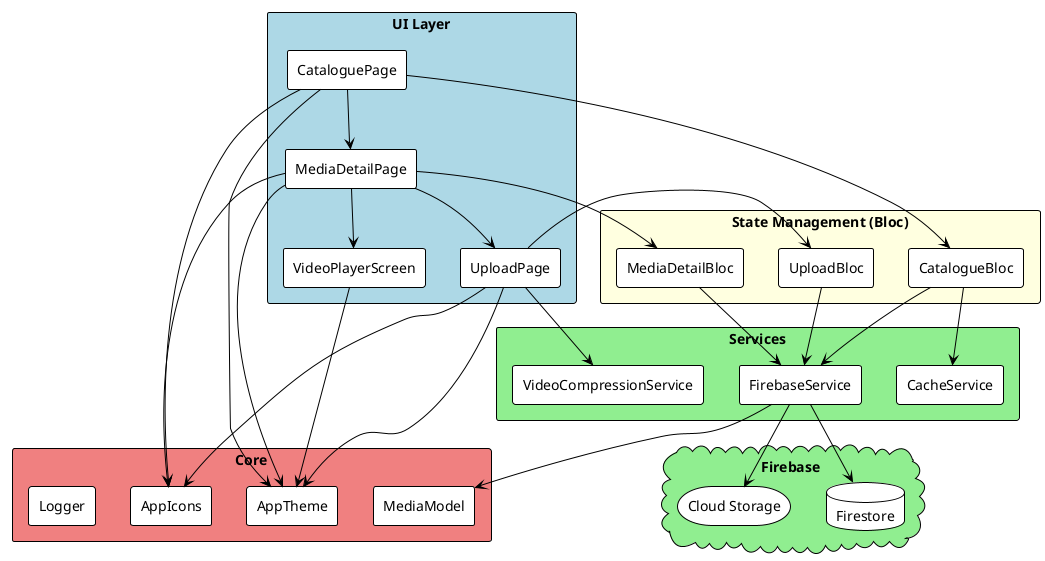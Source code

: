 @startuml FlixVOD Architecture - High Level Overview

!theme plain
top to bottom direction
skinparam packageStyle rectangle
skinparam componentStyle rectangle

' ============= UI LAYER =============
package "UI Layer" #lightblue {
  component [CataloguePage] as CataloguePage
  component [MediaDetailPage] as MediaDetailPage
  component [UploadPage] as UploadPage
  component [VideoPlayerScreen] as VideoPlayerScreen
}

' ============= STATE MANAGEMENT =============
package "State Management (Bloc)" #lightyellow {
  component [CatalogueBloc] as CatalogueBloc
  component [MediaDetailBloc] as MediaDetailBloc
  component [UploadBloc] as UploadBloc
}

' ============= SERVICES =============
package "Services" #lightgreen {
  component [FirebaseService] as FirebaseService
  component [CacheService] as CacheService
  component [VideoCompressionService] as VideoCompressionService
}

' ============= CORE =============
package "Core" #lightcoral {
  component [AppTheme] as AppTheme
  component [AppIcons] as AppIcons
  component [MediaModel] as MediaModel
  component [Logger] as Logger
}

' ============= FIREBASE =============
cloud "Firebase" #lightgreen {
  database "Firestore" as Firestore
  storage "Cloud Storage" as CloudStorage
}

' ============= MAIN RELATIONSHIPS =============
CataloguePage --> CatalogueBloc
MediaDetailPage --> MediaDetailBloc
UploadPage --> UploadBloc

CatalogueBloc --> FirebaseService
MediaDetailBloc --> FirebaseService
UploadBloc --> FirebaseService

CatalogueBloc --> CacheService
UploadPage --> VideoCompressionService

FirebaseService --> Firestore
FirebaseService --> CloudStorage
FirebaseService --> MediaModel

CataloguePage --> AppTheme
MediaDetailPage --> AppTheme
UploadPage --> AppTheme
VideoPlayerScreen --> AppTheme

CataloguePage --> AppIcons
MediaDetailPage --> AppIcons
UploadPage --> AppIcons

MediaDetailPage --> VideoPlayerScreen
CataloguePage --> MediaDetailPage
MediaDetailPage --> UploadPage

@enduml
